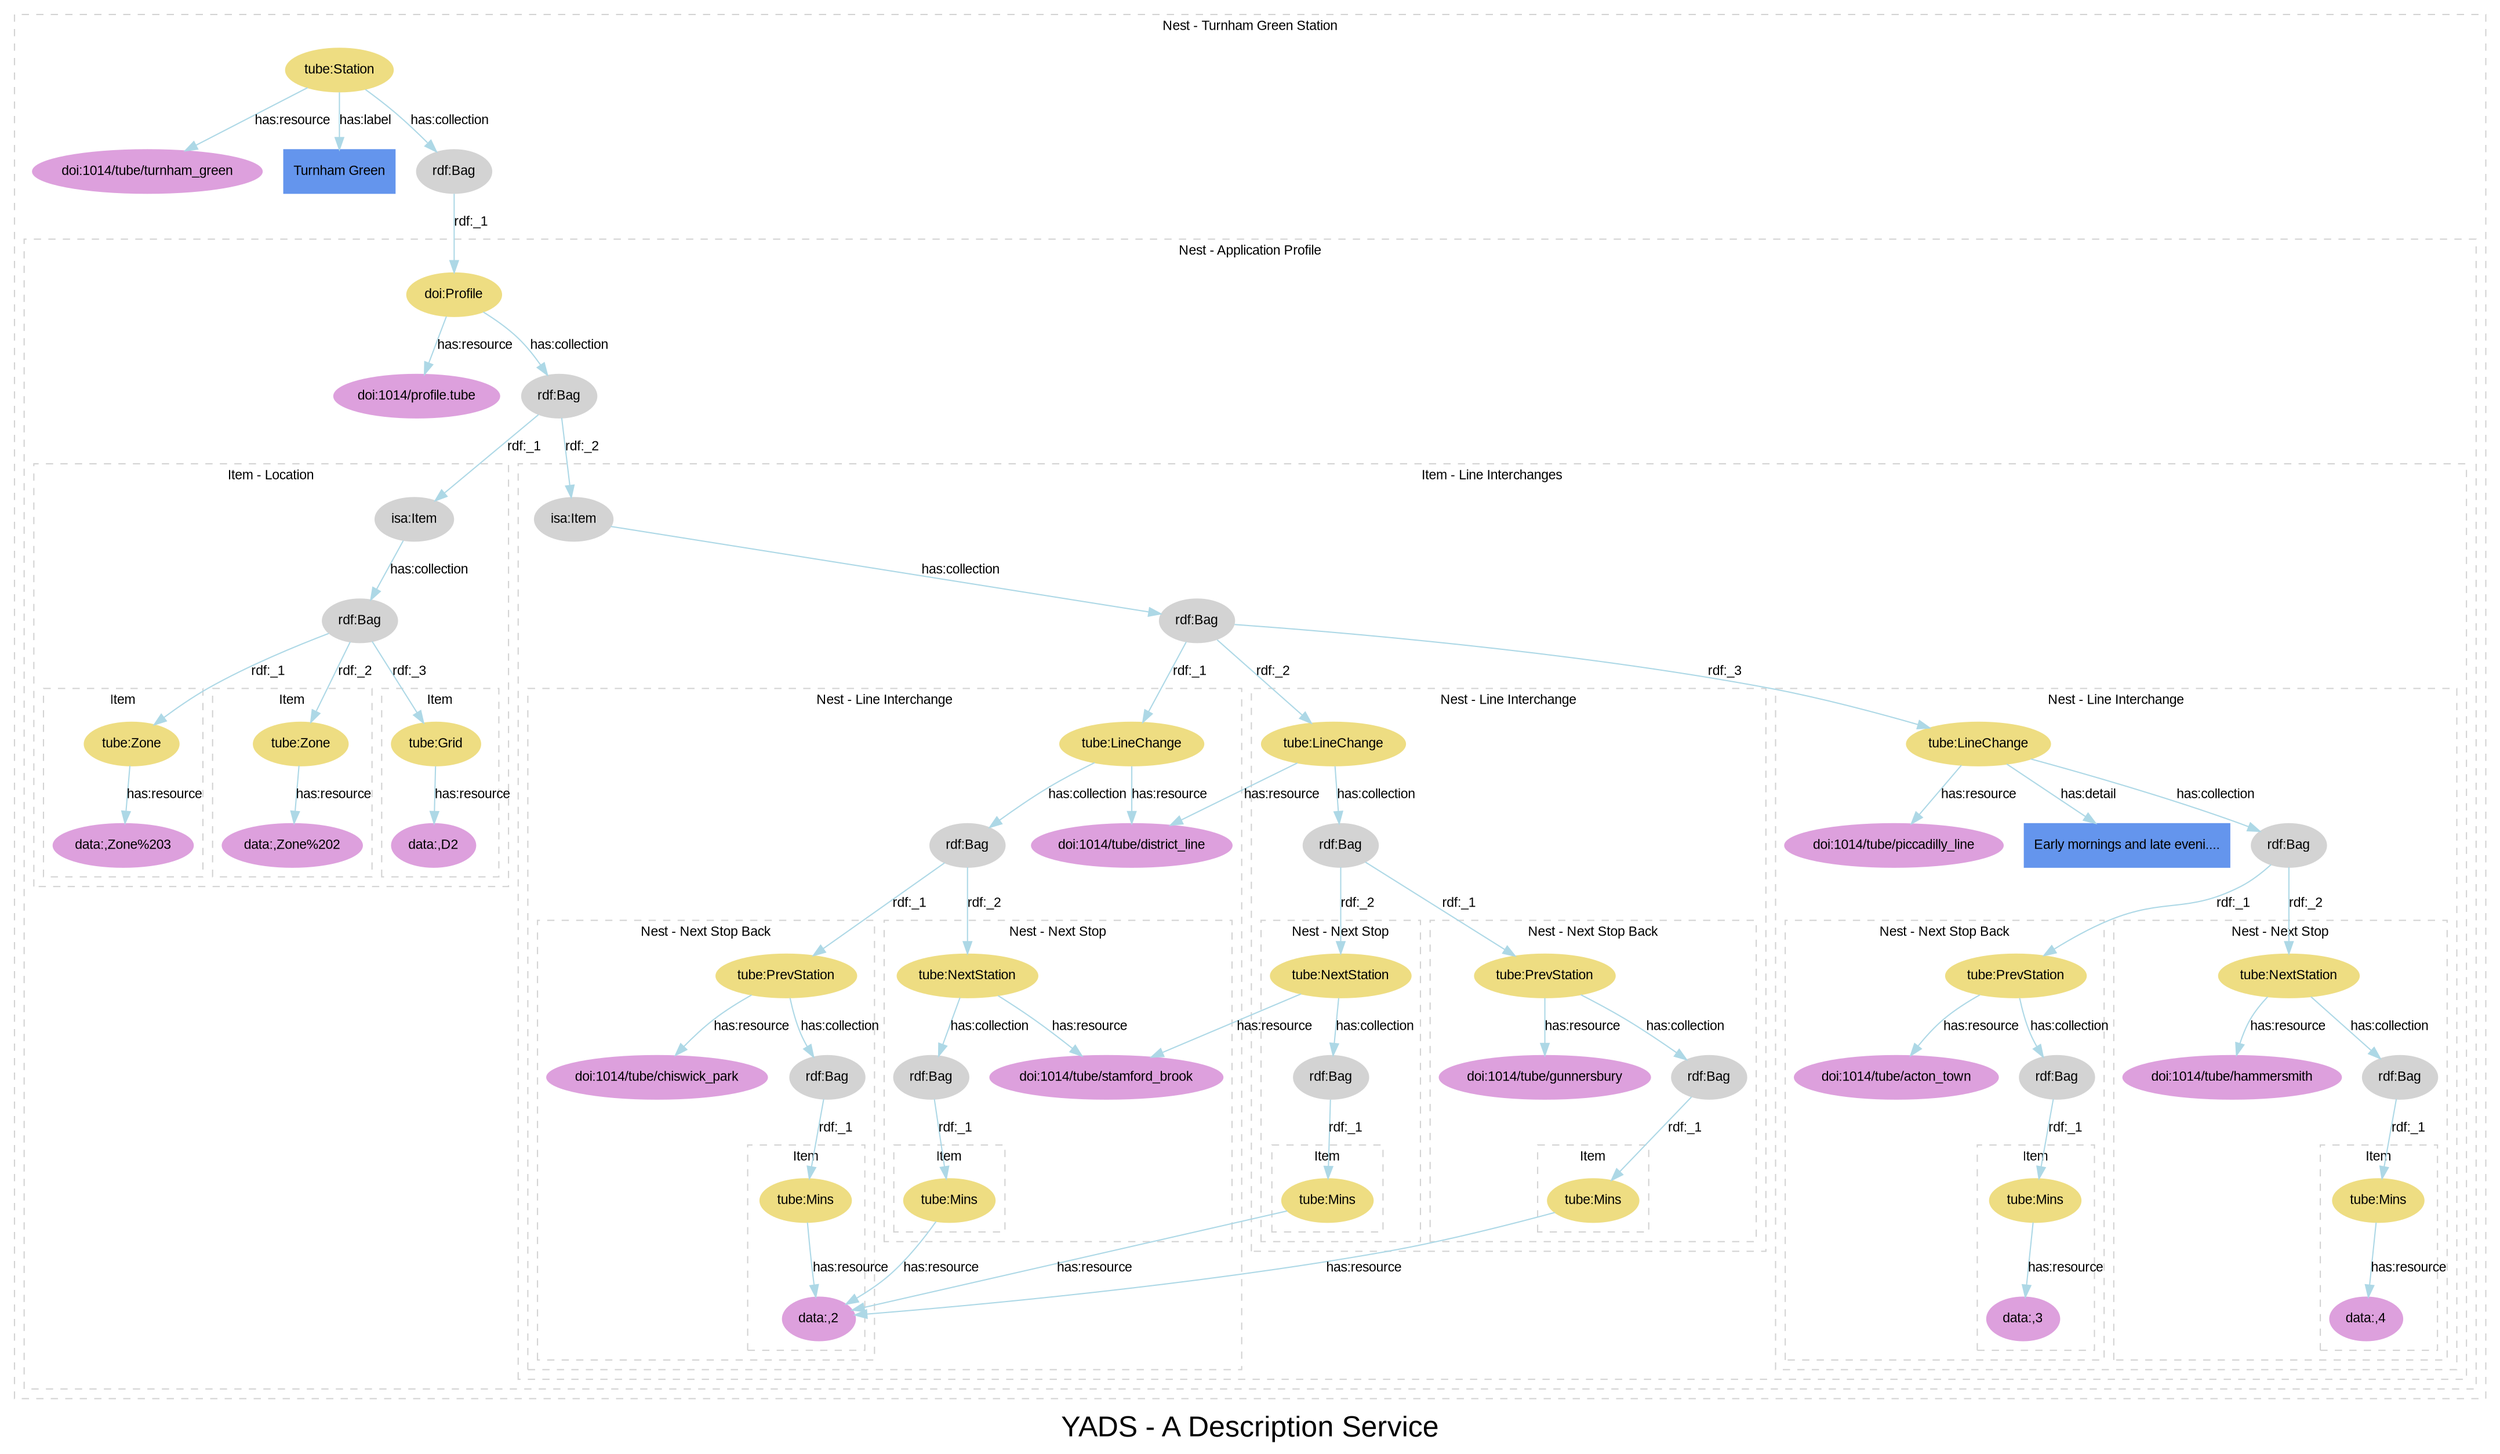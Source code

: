 
digraph yads { 



graph [

  fontname=arial, fontsize=24

  label="YADS - A Description Service"

];

node [

  fontname=arial, fontsize=11, fontcolor=black,

  style=filled, color=cornflowerblue,

];

edge [

  fontname=arial, fontsize=11, fontcolor=black,

  style=filled, color=lightblue,

];

rankdir=TB;



subgraph cluster_1 {



  style=dashed; color=lightgrey;

  fontname=arial; fontsize=11;

  fontcolor="black"; label="Nest - Turnham Green Station";



  ":_1" [label="tube:Station", color=lightgoldenrod];

  ":_1" -> "doi:1014/tube/turnham_green" [label="has:resource", URL="http://www2.elsevier.co.uk/~tony/1014/yads-schema-2002-04-03#resource"];

  ":_1" -> "node_1" [label="has:label", URL="http://www2.elsevier.co.uk/~tony/1014/yads-schema-2002-04-03#label"];



  ":_1" -> ":_2" [label="has:collection", URL="http://www2.elsevier.co.uk/~tony/1014/yads-schema-2002-04-03#collection"];

  ":_2" [label="rdf:Bag", color=lightgrey];

  "doi:1014/tube/turnham_green" [color=plum, URL="http://dx.doi.org/1014/tube/turnham_green"];

  "node_1" [shape=box, label="Turnham Green"];

  ":_2" [label="rdf:Bag", color=lightgrey, URL="http://www.w3.org/1999/02/22-rdf-syntax-ns#Bag"];

  ":_2" -> ":_3" [label="rdf:_1", URL="http://www.w3.org/1999/02/22-rdf-syntax-ns#_1"];

":_3" [label="isa:Nest"]



subgraph cluster_3 {



  style=dashed; color=lightgrey;

  fontname=arial; fontsize=11;

  fontcolor="black"; label="Nest - Application Profile";



  ":_3" [label="doi:Profile", color=lightgoldenrod];

  ":_3" -> "doi:1014/profile.tube" [label="has:resource", URL="http://www2.elsevier.co.uk/~tony/1014/yads-schema-2002-04-03#resource"];



  ":_3" -> ":_4" [label="has:collection", URL="http://www2.elsevier.co.uk/~tony/1014/yads-schema-2002-04-03#collection"];

  ":_4" [label="rdf:Bag", color=lightgrey];

  "doi:1014/profile.tube" [color=plum, URL="http://dx.doi.org/1014/profile.tube"];

  ":_4" [label="rdf:Bag", color=lightgrey, URL="http://www.w3.org/1999/02/22-rdf-syntax-ns#Bag"];

  ":_4" -> ":_5" [label="rdf:_1", URL="http://www.w3.org/1999/02/22-rdf-syntax-ns#_1"];

":_5" [label="isa:Item"]

  ":_4" -> ":_10" [label="rdf:_2", URL="http://www.w3.org/1999/02/22-rdf-syntax-ns#_2"];

":_10" [label="isa:Item"]



subgraph cluster_5 {



  style=dashed; color=lightgrey;

  fontname=arial; fontsize=11;

  fontcolor="black"; label="Item - Location";



  ":_5" [label="isa:Item", color=lightgrey, URL="http://www2.elsevier.co.uk/~tony/1014/yads-schema-2002-04-03#Item"];

  ":_5" -> ":_6" [label="has:collection", URL="http://www2.elsevier.co.uk/~tony/1014/yads-schema-2002-04-03#collection"];

  ":_6" [label="rdf:Bag", color=lightgrey];

  ":_6" [label="rdf:Bag", color=lightgrey, URL="http://www.w3.org/1999/02/22-rdf-syntax-ns#Bag"];

  ":_6" -> ":_7" [label="rdf:_1", URL="http://www.w3.org/1999/02/22-rdf-syntax-ns#_1"];

":_7" [label="isa:Item"]

  ":_6" -> ":_8" [label="rdf:_2", URL="http://www.w3.org/1999/02/22-rdf-syntax-ns#_2"];

":_8" [label="isa:Item"]

  ":_6" -> ":_9" [label="rdf:_3", URL="http://www.w3.org/1999/02/22-rdf-syntax-ns#_3"];

":_9" [label="isa:Item"]



subgraph cluster_7 {



  style=dashed; color=lightgrey;

  fontname=arial; fontsize=11;

  fontcolor="black"; label="Item";



  ":_7" [label="tube:Zone", color=lightgoldenrod];

  ":_7" -> "data:,Zone%203" [label="has:resource", URL="http://www2.elsevier.co.uk/~tony/1014/yads-schema-2002-04-03#resource"];



  "data:,Zone%203" [color=plum, URL="data:,Zone%203"];

}



subgraph cluster_8 {



  style=dashed; color=lightgrey;

  fontname=arial; fontsize=11;

  fontcolor="black"; label="Item";



  ":_8" [label="tube:Zone", color=lightgoldenrod];

  ":_8" -> "data:,Zone%202" [label="has:resource", URL="http://www2.elsevier.co.uk/~tony/1014/yads-schema-2002-04-03#resource"];



  "data:,Zone%202" [color=plum, URL="data:,Zone%202"];

}



subgraph cluster_9 {



  style=dashed; color=lightgrey;

  fontname=arial; fontsize=11;

  fontcolor="black"; label="Item";



  ":_9" [label="tube:Grid", color=lightgoldenrod];

  ":_9" -> "data:,D2" [label="has:resource", URL="http://www2.elsevier.co.uk/~tony/1014/yads-schema-2002-04-03#resource"];



  "data:,D2" [color=plum, URL="data:,D2"];

}



}



subgraph cluster_10 {



  style=dashed; color=lightgrey;

  fontname=arial; fontsize=11;

  fontcolor="black"; label="Item - Line Interchanges";



  ":_10" [label="isa:Item", color=lightgrey, URL="http://www2.elsevier.co.uk/~tony/1014/yads-schema-2002-04-03#Item"];

  ":_10" -> ":_11" [label="has:collection", URL="http://www2.elsevier.co.uk/~tony/1014/yads-schema-2002-04-03#collection"];

  ":_11" [label="rdf:Bag", color=lightgrey];

  ":_11" [label="rdf:Bag", color=lightgrey, URL="http://www.w3.org/1999/02/22-rdf-syntax-ns#Bag"];

  ":_11" -> ":_12" [label="rdf:_1", URL="http://www.w3.org/1999/02/22-rdf-syntax-ns#_1"];

":_12" [label="isa:Nest"]

  ":_11" -> ":_20" [label="rdf:_2", URL="http://www.w3.org/1999/02/22-rdf-syntax-ns#_2"];

":_20" [label="isa:Nest"]

  ":_11" -> ":_28" [label="rdf:_3", URL="http://www.w3.org/1999/02/22-rdf-syntax-ns#_3"];

":_28" [label="isa:Nest"]



subgraph cluster_12 {



  style=dashed; color=lightgrey;

  fontname=arial; fontsize=11;

  fontcolor="black"; label="Nest - Line Interchange";



  ":_12" [label="tube:LineChange", color=lightgoldenrod];

  ":_12" -> "doi:1014/tube/district_line" [label="has:resource", URL="http://www2.elsevier.co.uk/~tony/1014/yads-schema-2002-04-03#resource"];



  ":_12" -> ":_13" [label="has:collection", URL="http://www2.elsevier.co.uk/~tony/1014/yads-schema-2002-04-03#collection"];

  ":_13" [label="rdf:Bag", color=lightgrey];

  "doi:1014/tube/district_line" [color=plum, URL="http://dx.doi.org/1014/tube/district_line"];

  ":_13" [label="rdf:Bag", color=lightgrey, URL="http://www.w3.org/1999/02/22-rdf-syntax-ns#Bag"];

  ":_13" -> ":_14" [label="rdf:_1", URL="http://www.w3.org/1999/02/22-rdf-syntax-ns#_1"];

":_14" [label="isa:Nest"]

  ":_13" -> ":_17" [label="rdf:_2", URL="http://www.w3.org/1999/02/22-rdf-syntax-ns#_2"];

":_17" [label="isa:Nest"]



subgraph cluster_14 {



  style=dashed; color=lightgrey;

  fontname=arial; fontsize=11;

  fontcolor="black"; label="Nest - Next Stop Back";



  ":_14" [label="tube:PrevStation", color=lightgoldenrod];

  ":_14" -> "doi:1014/tube/chiswick_park" [label="has:resource", URL="http://www2.elsevier.co.uk/~tony/1014/yads-schema-2002-04-03#resource"];



  ":_14" -> ":_15" [label="has:collection", URL="http://www2.elsevier.co.uk/~tony/1014/yads-schema-2002-04-03#collection"];

  ":_15" [label="rdf:Bag", color=lightgrey];

  "doi:1014/tube/chiswick_park" [color=plum, URL="http://dx.doi.org/1014/tube/chiswick_park"];

  ":_15" [label="rdf:Bag", color=lightgrey, URL="http://www.w3.org/1999/02/22-rdf-syntax-ns#Bag"];

  ":_15" -> ":_16" [label="rdf:_1", URL="http://www.w3.org/1999/02/22-rdf-syntax-ns#_1"];

":_16" [label="isa:Item"]



subgraph cluster_16 {



  style=dashed; color=lightgrey;

  fontname=arial; fontsize=11;

  fontcolor="black"; label="Item";



  ":_16" [label="tube:Mins", color=lightgoldenrod];

  ":_16" -> "data:,2" [label="has:resource", URL="http://www2.elsevier.co.uk/~tony/1014/yads-schema-2002-04-03#resource"];



  "data:,2" [color=plum, URL="data:,2"];

}



}



subgraph cluster_17 {



  style=dashed; color=lightgrey;

  fontname=arial; fontsize=11;

  fontcolor="black"; label="Nest - Next Stop";



  ":_17" [label="tube:NextStation", color=lightgoldenrod];

  ":_17" -> "doi:1014/tube/stamford_brook" [label="has:resource", URL="http://www2.elsevier.co.uk/~tony/1014/yads-schema-2002-04-03#resource"];



  ":_17" -> ":_18" [label="has:collection", URL="http://www2.elsevier.co.uk/~tony/1014/yads-schema-2002-04-03#collection"];

  ":_18" [label="rdf:Bag", color=lightgrey];

  "doi:1014/tube/stamford_brook" [color=plum, URL="http://dx.doi.org/1014/tube/stamford_brook"];

  ":_18" [label="rdf:Bag", color=lightgrey, URL="http://www.w3.org/1999/02/22-rdf-syntax-ns#Bag"];

  ":_18" -> ":_19" [label="rdf:_1", URL="http://www.w3.org/1999/02/22-rdf-syntax-ns#_1"];

":_19" [label="isa:Item"]



subgraph cluster_19 {



  style=dashed; color=lightgrey;

  fontname=arial; fontsize=11;

  fontcolor="black"; label="Item";



  ":_19" [label="tube:Mins", color=lightgoldenrod];

  ":_19" -> "data:,2" [label="has:resource", URL="http://www2.elsevier.co.uk/~tony/1014/yads-schema-2002-04-03#resource"];



  "data:,2" [color=plum, URL="data:,2"];

}



}



}



subgraph cluster_20 {



  style=dashed; color=lightgrey;

  fontname=arial; fontsize=11;

  fontcolor="black"; label="Nest - Line Interchange";



  ":_20" [label="tube:LineChange", color=lightgoldenrod];

  ":_20" -> "doi:1014/tube/district_line" [label="has:resource", URL="http://www2.elsevier.co.uk/~tony/1014/yads-schema-2002-04-03#resource"];



  ":_20" -> ":_21" [label="has:collection", URL="http://www2.elsevier.co.uk/~tony/1014/yads-schema-2002-04-03#collection"];

  ":_21" [label="rdf:Bag", color=lightgrey];

  "doi:1014/tube/district_line" [color=plum, URL="http://dx.doi.org/1014/tube/district_line"];

  ":_21" [label="rdf:Bag", color=lightgrey, URL="http://www.w3.org/1999/02/22-rdf-syntax-ns#Bag"];

  ":_21" -> ":_22" [label="rdf:_1", URL="http://www.w3.org/1999/02/22-rdf-syntax-ns#_1"];

":_22" [label="isa:Nest"]

  ":_21" -> ":_25" [label="rdf:_2", URL="http://www.w3.org/1999/02/22-rdf-syntax-ns#_2"];

":_25" [label="isa:Nest"]



subgraph cluster_22 {



  style=dashed; color=lightgrey;

  fontname=arial; fontsize=11;

  fontcolor="black"; label="Nest - Next Stop Back";



  ":_22" [label="tube:PrevStation", color=lightgoldenrod];

  ":_22" -> "doi:1014/tube/gunnersbury" [label="has:resource", URL="http://www2.elsevier.co.uk/~tony/1014/yads-schema-2002-04-03#resource"];



  ":_22" -> ":_23" [label="has:collection", URL="http://www2.elsevier.co.uk/~tony/1014/yads-schema-2002-04-03#collection"];

  ":_23" [label="rdf:Bag", color=lightgrey];

  "doi:1014/tube/gunnersbury" [color=plum, URL="http://dx.doi.org/1014/tube/gunnersbury"];

  ":_23" [label="rdf:Bag", color=lightgrey, URL="http://www.w3.org/1999/02/22-rdf-syntax-ns#Bag"];

  ":_23" -> ":_24" [label="rdf:_1", URL="http://www.w3.org/1999/02/22-rdf-syntax-ns#_1"];

":_24" [label="isa:Item"]



subgraph cluster_24 {



  style=dashed; color=lightgrey;

  fontname=arial; fontsize=11;

  fontcolor="black"; label="Item";



  ":_24" [label="tube:Mins", color=lightgoldenrod];

  ":_24" -> "data:,2" [label="has:resource", URL="http://www2.elsevier.co.uk/~tony/1014/yads-schema-2002-04-03#resource"];



  "data:,2" [color=plum, URL="data:,2"];

}



}



subgraph cluster_25 {



  style=dashed; color=lightgrey;

  fontname=arial; fontsize=11;

  fontcolor="black"; label="Nest - Next Stop";



  ":_25" [label="tube:NextStation", color=lightgoldenrod];

  ":_25" -> "doi:1014/tube/stamford_brook" [label="has:resource", URL="http://www2.elsevier.co.uk/~tony/1014/yads-schema-2002-04-03#resource"];



  ":_25" -> ":_26" [label="has:collection", URL="http://www2.elsevier.co.uk/~tony/1014/yads-schema-2002-04-03#collection"];

  ":_26" [label="rdf:Bag", color=lightgrey];

  "doi:1014/tube/stamford_brook" [color=plum, URL="http://dx.doi.org/1014/tube/stamford_brook"];

  ":_26" [label="rdf:Bag", color=lightgrey, URL="http://www.w3.org/1999/02/22-rdf-syntax-ns#Bag"];

  ":_26" -> ":_27" [label="rdf:_1", URL="http://www.w3.org/1999/02/22-rdf-syntax-ns#_1"];

":_27" [label="isa:Item"]



subgraph cluster_27 {



  style=dashed; color=lightgrey;

  fontname=arial; fontsize=11;

  fontcolor="black"; label="Item";



  ":_27" [label="tube:Mins", color=lightgoldenrod];

  ":_27" -> "data:,2" [label="has:resource", URL="http://www2.elsevier.co.uk/~tony/1014/yads-schema-2002-04-03#resource"];



  "data:,2" [color=plum, URL="data:,2"];

}



}



}



subgraph cluster_28 {



  style=dashed; color=lightgrey;

  fontname=arial; fontsize=11;

  fontcolor="black"; label="Nest - Line Interchange";



  ":_28" [label="tube:LineChange", color=lightgoldenrod];

  ":_28" -> "doi:1014/tube/piccadilly_line" [label="has:resource", URL="http://www2.elsevier.co.uk/~tony/1014/yads-schema-2002-04-03#resource"];



  ":_28" -> "node_18" [label="has:detail", URL="http://www2.elsevier.co.uk/~tony/1014/yads-schema-2002-04-03#detail"];

  ":_28" -> ":_29" [label="has:collection", URL="http://www2.elsevier.co.uk/~tony/1014/yads-schema-2002-04-03#collection"];

  ":_29" [label="rdf:Bag", color=lightgrey];

  "doi:1014/tube/piccadilly_line" [color=plum, URL="http://dx.doi.org/1014/tube/piccadilly_line"];

  "node_18" [shape=box, label="Early mornings and late eveni...."];

  ":_29" [label="rdf:Bag", color=lightgrey, URL="http://www.w3.org/1999/02/22-rdf-syntax-ns#Bag"];

  ":_29" -> ":_30" [label="rdf:_1", URL="http://www.w3.org/1999/02/22-rdf-syntax-ns#_1"];

":_30" [label="isa:Nest"]

  ":_29" -> ":_33" [label="rdf:_2", URL="http://www.w3.org/1999/02/22-rdf-syntax-ns#_2"];

":_33" [label="isa:Nest"]



subgraph cluster_30 {



  style=dashed; color=lightgrey;

  fontname=arial; fontsize=11;

  fontcolor="black"; label="Nest - Next Stop Back";



  ":_30" [label="tube:PrevStation", color=lightgoldenrod];

  ":_30" -> "doi:1014/tube/acton_town" [label="has:resource", URL="http://www2.elsevier.co.uk/~tony/1014/yads-schema-2002-04-03#resource"];



  ":_30" -> ":_31" [label="has:collection", URL="http://www2.elsevier.co.uk/~tony/1014/yads-schema-2002-04-03#collection"];

  ":_31" [label="rdf:Bag", color=lightgrey];

  "doi:1014/tube/acton_town" [color=plum, URL="http://dx.doi.org/1014/tube/acton_town"];

  ":_31" [label="rdf:Bag", color=lightgrey, URL="http://www.w3.org/1999/02/22-rdf-syntax-ns#Bag"];

  ":_31" -> ":_32" [label="rdf:_1", URL="http://www.w3.org/1999/02/22-rdf-syntax-ns#_1"];

":_32" [label="isa:Item"]



subgraph cluster_32 {



  style=dashed; color=lightgrey;

  fontname=arial; fontsize=11;

  fontcolor="black"; label="Item";



  ":_32" [label="tube:Mins", color=lightgoldenrod];

  ":_32" -> "data:,3" [label="has:resource", URL="http://www2.elsevier.co.uk/~tony/1014/yads-schema-2002-04-03#resource"];



  "data:,3" [color=plum, URL="data:,3"];

}



}



subgraph cluster_33 {



  style=dashed; color=lightgrey;

  fontname=arial; fontsize=11;

  fontcolor="black"; label="Nest - Next Stop";



  ":_33" [label="tube:NextStation", color=lightgoldenrod];

  ":_33" -> "doi:1014/tube/hammersmith" [label="has:resource", URL="http://www2.elsevier.co.uk/~tony/1014/yads-schema-2002-04-03#resource"];



  ":_33" -> ":_34" [label="has:collection", URL="http://www2.elsevier.co.uk/~tony/1014/yads-schema-2002-04-03#collection"];

  ":_34" [label="rdf:Bag", color=lightgrey];

  "doi:1014/tube/hammersmith" [color=plum, URL="http://dx.doi.org/1014/tube/hammersmith"];

  ":_34" [label="rdf:Bag", color=lightgrey, URL="http://www.w3.org/1999/02/22-rdf-syntax-ns#Bag"];

  ":_34" -> ":_35" [label="rdf:_1", URL="http://www.w3.org/1999/02/22-rdf-syntax-ns#_1"];

":_35" [label="isa:Item"]



subgraph cluster_35 {



  style=dashed; color=lightgrey;

  fontname=arial; fontsize=11;

  fontcolor="black"; label="Item";



  ":_35" [label="tube:Mins", color=lightgoldenrod];

  ":_35" -> "data:,4" [label="has:resource", URL="http://www2.elsevier.co.uk/~tony/1014/yads-schema-2002-04-03#resource"];



  "data:,4" [color=plum, URL="data:,4"];

}



}



}



}



}



}



}

